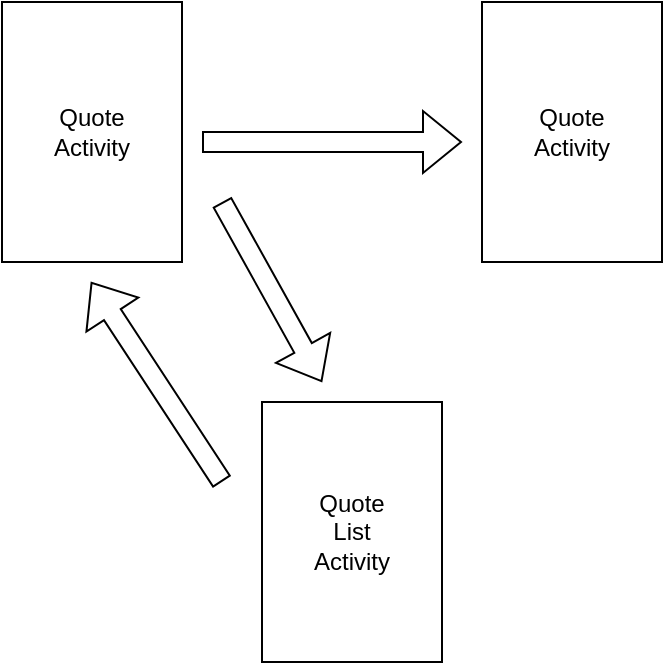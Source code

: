 <mxfile version="20.3.0" type="device"><diagram id="jTeP5moRbxjIAlbNEpS_" name="Page-1"><mxGraphModel dx="770" dy="540" grid="1" gridSize="10" guides="1" tooltips="1" connect="1" arrows="1" fold="1" page="1" pageScale="1" pageWidth="827" pageHeight="1169" math="0" shadow="0"><root><mxCell id="0"/><mxCell id="1" parent="0"/><mxCell id="UDiUP1AxxxUT5OSaOm-a-1" value="Quote&lt;br&gt;Activity" style="rounded=0;whiteSpace=wrap;html=1;" vertex="1" parent="1"><mxGeometry x="140" y="80" width="90" height="130" as="geometry"/></mxCell><mxCell id="UDiUP1AxxxUT5OSaOm-a-2" value="Quote&lt;br&gt;Activity" style="rounded=0;whiteSpace=wrap;html=1;" vertex="1" parent="1"><mxGeometry x="380" y="80" width="90" height="130" as="geometry"/></mxCell><mxCell id="UDiUP1AxxxUT5OSaOm-a-3" value="" style="shape=flexArrow;endArrow=classic;html=1;rounded=0;" edge="1" parent="1"><mxGeometry width="50" height="50" relative="1" as="geometry"><mxPoint x="240" y="150" as="sourcePoint"/><mxPoint x="370" y="150" as="targetPoint"/></mxGeometry></mxCell><mxCell id="UDiUP1AxxxUT5OSaOm-a-4" value="Quote&lt;br&gt;List&lt;br&gt;Activity" style="rounded=0;whiteSpace=wrap;html=1;" vertex="1" parent="1"><mxGeometry x="270" y="280" width="90" height="130" as="geometry"/></mxCell><mxCell id="UDiUP1AxxxUT5OSaOm-a-5" value="" style="shape=flexArrow;endArrow=classic;html=1;rounded=0;" edge="1" parent="1"><mxGeometry width="50" height="50" relative="1" as="geometry"><mxPoint x="250" y="180" as="sourcePoint"/><mxPoint x="300" y="270" as="targetPoint"/></mxGeometry></mxCell><mxCell id="UDiUP1AxxxUT5OSaOm-a-6" value="" style="shape=flexArrow;endArrow=classic;html=1;rounded=0;" edge="1" parent="1"><mxGeometry width="50" height="50" relative="1" as="geometry"><mxPoint x="250" y="320" as="sourcePoint"/><mxPoint x="184.5" y="220" as="targetPoint"/></mxGeometry></mxCell></root></mxGraphModel></diagram></mxfile>